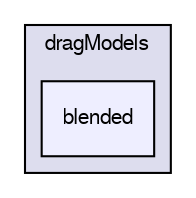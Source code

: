 digraph "applications/solvers/multiphase/multiphaseEulerFoam/interfacialModels/dragModels/blended" {
  bgcolor=transparent;
  compound=true
  node [ fontsize="10", fontname="FreeSans"];
  edge [ labelfontsize="10", labelfontname="FreeSans"];
  subgraph clusterdir_45e67d80f3fa79e6c6d32b95e41cd9a4 {
    graph [ bgcolor="#ddddee", pencolor="black", label="dragModels" fontname="FreeSans", fontsize="10", URL="dir_45e67d80f3fa79e6c6d32b95e41cd9a4.html"]
  dir_0e3d2ff9071cde97a4f775f14119c6cf [shape=box, label="blended", style="filled", fillcolor="#eeeeff", pencolor="black", URL="dir_0e3d2ff9071cde97a4f775f14119c6cf.html"];
  }
}
